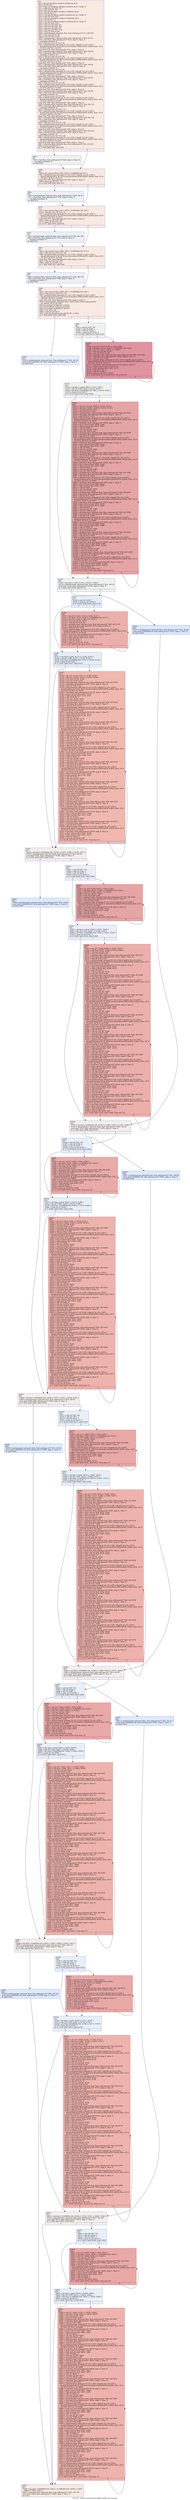 digraph "CFG for '_Z23convolutionRows3DKernelPfS_iiiii' function" {
	label="CFG for '_Z23convolutionRows3DKernelPfS_iiiii' function";

	Node0x5664a80 [shape=record,color="#3d50c3ff", style=filled, fillcolor="#efcebd70",label="{%7:\l  %8 = tail call i32 @llvm.amdgcn.workgroup.id.x()\l  %9 = shl i32 %8, 7\l  %10 = tail call i32 @llvm.amdgcn.workitem.id.x(), !range !4\l  %11 = add nsw i32 %10, -32\l  %12 = add i32 %11, %9\l  %13 = tail call i32 @llvm.amdgcn.workgroup.id.y()\l  %14 = shl i32 %13, 2\l  %15 = tail call i32 @llvm.amdgcn.workitem.id.y(), !range !4\l  %16 = add i32 %14, %15\l  %17 = tail call i32 @llvm.amdgcn.workgroup.id.z()\l  %18 = shl i32 %17, 2\l  %19 = tail call i32 @llvm.amdgcn.workitem.id.z(), !range !4\l  %20 = add i32 %18, %19\l  %21 = mul nsw i32 %20, %3\l  %22 = add nsw i32 %16, %21\l  %23 = mul nsw i32 %22, %2\l  %24 = add nsw i32 %23, %12\l  %25 = sext i32 %24 to i64\l  %26 = getelementptr inbounds float, float addrspace(1)* %1, i64 %25\l  %27 = mul nsw i32 %5, 80\l  %28 = sext i32 %27 to i64\l  %29 = getelementptr inbounds float, float addrspace(1)* %26, i64 32\l  %30 = load float, float addrspace(1)* %29, align 4, !tbaa !5,\l... !amdgpu.noclobber !9\l  %31 = add nuw nsw i32 %10, 32\l  %32 = getelementptr inbounds [4 x [4 x [192 x float]]], [4 x [4 x [192 x\l... float]]] addrspace(3)* @_ZZ23convolutionRows3DKernelPfS_iiiiiE6s_Data, i32 0,\l... i32 %19, i32 %15, i32 %31\l  store float %30, float addrspace(3)* %32, align 4, !tbaa !5\l  %33 = getelementptr inbounds float, float addrspace(1)* %26, i64 48\l  %34 = load float, float addrspace(1)* %33, align 4, !tbaa !5,\l... !amdgpu.noclobber !9\l  %35 = add nuw nsw i32 %10, 48\l  %36 = getelementptr inbounds [4 x [4 x [192 x float]]], [4 x [4 x [192 x\l... float]]] addrspace(3)* @_ZZ23convolutionRows3DKernelPfS_iiiiiE6s_Data, i32 0,\l... i32 %19, i32 %15, i32 %35\l  store float %34, float addrspace(3)* %36, align 4, !tbaa !5\l  %37 = getelementptr inbounds float, float addrspace(1)* %26, i64 64\l  %38 = load float, float addrspace(1)* %37, align 4, !tbaa !5,\l... !amdgpu.noclobber !9\l  %39 = add nuw nsw i32 %10, 64\l  %40 = getelementptr inbounds [4 x [4 x [192 x float]]], [4 x [4 x [192 x\l... float]]] addrspace(3)* @_ZZ23convolutionRows3DKernelPfS_iiiiiE6s_Data, i32 0,\l... i32 %19, i32 %15, i32 %39\l  store float %38, float addrspace(3)* %40, align 4, !tbaa !5\l  %41 = getelementptr inbounds float, float addrspace(1)* %26, i64 80\l  %42 = load float, float addrspace(1)* %41, align 4, !tbaa !5,\l... !amdgpu.noclobber !9\l  %43 = add nuw nsw i32 %10, 80\l  %44 = getelementptr inbounds [4 x [4 x [192 x float]]], [4 x [4 x [192 x\l... float]]] addrspace(3)* @_ZZ23convolutionRows3DKernelPfS_iiiiiE6s_Data, i32 0,\l... i32 %19, i32 %15, i32 %43\l  store float %42, float addrspace(3)* %44, align 4, !tbaa !5\l  %45 = getelementptr inbounds float, float addrspace(1)* %26, i64 96\l  %46 = load float, float addrspace(1)* %45, align 4, !tbaa !5,\l... !amdgpu.noclobber !9\l  %47 = add nuw nsw i32 %10, 96\l  %48 = getelementptr inbounds [4 x [4 x [192 x float]]], [4 x [4 x [192 x\l... float]]] addrspace(3)* @_ZZ23convolutionRows3DKernelPfS_iiiiiE6s_Data, i32 0,\l... i32 %19, i32 %15, i32 %47\l  store float %46, float addrspace(3)* %48, align 4, !tbaa !5\l  %49 = getelementptr inbounds float, float addrspace(1)* %26, i64 112\l  %50 = load float, float addrspace(1)* %49, align 4, !tbaa !5,\l... !amdgpu.noclobber !9\l  %51 = add nuw nsw i32 %10, 112\l  %52 = getelementptr inbounds [4 x [4 x [192 x float]]], [4 x [4 x [192 x\l... float]]] addrspace(3)* @_ZZ23convolutionRows3DKernelPfS_iiiiiE6s_Data, i32 0,\l... i32 %19, i32 %15, i32 %51\l  store float %50, float addrspace(3)* %52, align 4, !tbaa !5\l  %53 = getelementptr inbounds float, float addrspace(1)* %26, i64 128\l  %54 = load float, float addrspace(1)* %53, align 4, !tbaa !5,\l... !amdgpu.noclobber !9\l  %55 = add nuw nsw i32 %10, 128\l  %56 = getelementptr inbounds [4 x [4 x [192 x float]]], [4 x [4 x [192 x\l... float]]] addrspace(3)* @_ZZ23convolutionRows3DKernelPfS_iiiiiE6s_Data, i32 0,\l... i32 %19, i32 %15, i32 %55\l  store float %54, float addrspace(3)* %56, align 4, !tbaa !5\l  %57 = getelementptr inbounds float, float addrspace(1)* %26, i64 144\l  %58 = load float, float addrspace(1)* %57, align 4, !tbaa !5,\l... !amdgpu.noclobber !9\l  %59 = add nuw nsw i32 %10, 144\l  %60 = getelementptr inbounds [4 x [4 x [192 x float]]], [4 x [4 x [192 x\l... float]]] addrspace(3)* @_ZZ23convolutionRows3DKernelPfS_iiiiiE6s_Data, i32 0,\l... i32 %19, i32 %15, i32 %59\l  store float %58, float addrspace(3)* %60, align 4, !tbaa !5\l  %61 = getelementptr inbounds float, float addrspace(1)* %0, i64 %25\l  %62 = icmp sgt i32 %12, -1\l  br i1 %62, label %63, label %65\l|{<s0>T|<s1>F}}"];
	Node0x5664a80:s0 -> Node0x5668810;
	Node0x5664a80:s1 -> Node0x566a240;
	Node0x5668810 [shape=record,color="#3d50c3ff", style=filled, fillcolor="#dedcdb70",label="{%63:\l63:                                               \l  %64 = load float, float addrspace(1)* %26, align 4, !tbaa !5,\l... !amdgpu.noclobber !9\l  br label %65\l}"];
	Node0x5668810 -> Node0x566a240;
	Node0x566a240 [shape=record,color="#3d50c3ff", style=filled, fillcolor="#efcebd70",label="{%65:\l65:                                               \l  %66 = phi contract float [ %64, %63 ], [ 0.000000e+00, %7 ]\l  %67 = getelementptr inbounds [4 x [4 x [192 x float]]], [4 x [4 x [192 x\l... float]]] addrspace(3)* @_ZZ23convolutionRows3DKernelPfS_iiiiiE6s_Data, i32 0,\l... i32 %19, i32 %15, i32 %10\l  store float %66, float addrspace(3)* %67, align 4, !tbaa !5\l  %68 = icmp sgt i32 %12, -17\l  br i1 %68, label %69, label %72\l|{<s0>T|<s1>F}}"];
	Node0x566a240:s0 -> Node0x56679a0;
	Node0x566a240:s1 -> Node0x566b410;
	Node0x56679a0 [shape=record,color="#3d50c3ff", style=filled, fillcolor="#d4dbe670",label="{%69:\l69:                                               \l  %70 = getelementptr inbounds float, float addrspace(1)* %26, i64 16\l  %71 = load float, float addrspace(1)* %70, align 4, !tbaa !5,\l... !amdgpu.noclobber !9\l  br label %72\l}"];
	Node0x56679a0 -> Node0x566b410;
	Node0x566b410 [shape=record,color="#3d50c3ff", style=filled, fillcolor="#efcebd70",label="{%72:\l72:                                               \l  %73 = phi contract float [ %71, %69 ], [ 0.000000e+00, %65 ]\l  %74 = add nuw nsw i32 %10, 16\l  %75 = getelementptr inbounds [4 x [4 x [192 x float]]], [4 x [4 x [192 x\l... float]]] addrspace(3)* @_ZZ23convolutionRows3DKernelPfS_iiiiiE6s_Data, i32 0,\l... i32 %19, i32 %15, i32 %74\l  store float %73, float addrspace(3)* %75, align 4, !tbaa !5\l  %76 = add nsw i32 %12, 160\l  %77 = icmp slt i32 %76, %2\l  br i1 %77, label %78, label %81\l|{<s0>T|<s1>F}}"];
	Node0x566b410:s0 -> Node0x566b870;
	Node0x566b410:s1 -> Node0x566bba0;
	Node0x566b870 [shape=record,color="#3d50c3ff", style=filled, fillcolor="#d4dbe670",label="{%78:\l78:                                               \l  %79 = getelementptr inbounds float, float addrspace(1)* %26, i64 160\l  %80 = load float, float addrspace(1)* %79, align 4, !tbaa !5,\l... !amdgpu.noclobber !9\l  br label %81\l}"];
	Node0x566b870 -> Node0x566bba0;
	Node0x566bba0 [shape=record,color="#3d50c3ff", style=filled, fillcolor="#efcebd70",label="{%81:\l81:                                               \l  %82 = phi contract float [ %80, %78 ], [ 0.000000e+00, %72 ]\l  %83 = add nuw nsw i32 %10, 160\l  %84 = getelementptr inbounds [4 x [4 x [192 x float]]], [4 x [4 x [192 x\l... float]]] addrspace(3)* @_ZZ23convolutionRows3DKernelPfS_iiiiiE6s_Data, i32 0,\l... i32 %19, i32 %15, i32 %83\l  store float %82, float addrspace(3)* %84, align 4, !tbaa !5\l  %85 = add nsw i32 %12, 176\l  %86 = icmp slt i32 %85, %2\l  br i1 %86, label %87, label %90\l|{<s0>T|<s1>F}}"];
	Node0x566bba0:s0 -> Node0x566c000;
	Node0x566bba0:s1 -> Node0x566c300;
	Node0x566c000 [shape=record,color="#3d50c3ff", style=filled, fillcolor="#d4dbe670",label="{%87:\l87:                                               \l  %88 = getelementptr inbounds float, float addrspace(1)* %26, i64 176\l  %89 = load float, float addrspace(1)* %88, align 4, !tbaa !5,\l... !amdgpu.noclobber !9\l  br label %90\l}"];
	Node0x566c000 -> Node0x566c300;
	Node0x566c300 [shape=record,color="#3d50c3ff", style=filled, fillcolor="#efcebd70",label="{%90:\l90:                                               \l  %91 = phi contract float [ %89, %87 ], [ 0.000000e+00, %81 ]\l  %92 = add nuw nsw i32 %10, 176\l  %93 = getelementptr inbounds [4 x [4 x [192 x float]]], [4 x [4 x [192 x\l... float]]] addrspace(3)* @_ZZ23convolutionRows3DKernelPfS_iiiiiE6s_Data, i32 0,\l... i32 %19, i32 %15, i32 %92\l  store float %91, float addrspace(3)* %93, align 4, !tbaa !5\l  %94 = getelementptr inbounds [320 x float], [320 x float] addrspace(4)*\l... @c_Kernel, i64 0, i64 %28\l  fence syncscope(\"workgroup\") release\l  tail call void @llvm.amdgcn.s.barrier()\l  fence syncscope(\"workgroup\") acquire\l  %95 = sub i32 0, %6\l  %96 = icmp slt i32 %6, 0\l  %97 = tail call i32 @llvm.abs.i32(i32 %6, i1 false)\l  br i1 %96, label %235, label %98\l|{<s0>T|<s1>F}}"];
	Node0x566c300:s0 -> Node0x566cfb0;
	Node0x566c300:s1 -> Node0x566d040;
	Node0x566d040 [shape=record,color="#3d50c3ff", style=filled, fillcolor="#dedcdb70",label="{%98:\l98:                                               \l  %99 = add i32 %97, %6\l  %100 = add i32 %99, 1\l  %101 = and i32 %100, 7\l  %102 = icmp eq i32 %101, 0\l  br i1 %102, label %119, label %103\l|{<s0>T|<s1>F}}"];
	Node0x566d040:s0 -> Node0x566d3f0;
	Node0x566d040:s1 -> Node0x566d440;
	Node0x566d440 [shape=record,color="#b70d28ff", style=filled, fillcolor="#b70d2870",label="{%103:\l103:                                              \l  %104 = phi i32 [ %116, %103 ], [ %95, %98 ]\l  %105 = phi float [ %115, %103 ], [ 0.000000e+00, %98 ]\l  %106 = phi i32 [ %117, %103 ], [ 0, %98 ]\l  %107 = sub nsw i32 %6, %104\l  %108 = sext i32 %107 to i64\l  %109 = getelementptr inbounds float, float addrspace(4)* %94, i64 %108\l  %110 = load float, float addrspace(4)* %109, align 4, !tbaa !5\l  %111 = add i32 %31, %104\l  %112 = getelementptr inbounds [4 x [4 x [192 x float]]], [4 x [4 x [192 x\l... float]]] addrspace(3)* @_ZZ23convolutionRows3DKernelPfS_iiiiiE6s_Data, i32 0,\l... i32 %19, i32 %15, i32 %111\l  %113 = load float, float addrspace(3)* %112, align 4, !tbaa !5\l  %114 = fmul contract float %110, %113\l  %115 = fadd contract float %105, %114\l  %116 = add i32 %104, 1\l  %117 = add i32 %106, 1\l  %118 = icmp eq i32 %117, %101\l  br i1 %118, label %119, label %103, !llvm.loop !10\l|{<s0>T|<s1>F}}"];
	Node0x566d440:s0 -> Node0x566d3f0;
	Node0x566d440:s1 -> Node0x566d440;
	Node0x566d3f0 [shape=record,color="#3d50c3ff", style=filled, fillcolor="#dedcdb70",label="{%119:\l119:                                              \l  %120 = phi float [ undef, %98 ], [ %115, %103 ]\l  %121 = phi i32 [ %95, %98 ], [ %116, %103 ]\l  %122 = phi float [ 0.000000e+00, %98 ], [ %115, %103 ]\l  %123 = icmp ult i32 %99, 7\l  br i1 %123, label %124, label %930\l|{<s0>T|<s1>F}}"];
	Node0x566d3f0:s0 -> Node0x566e400;
	Node0x566d3f0:s1 -> Node0x566e450;
	Node0x566e400 [shape=record,color="#3d50c3ff", style=filled, fillcolor="#dedcdb70",label="{%124:\l124:                                              \l  %125 = phi float [ %120, %119 ], [ %1011, %930 ]\l  %126 = getelementptr inbounds float, float addrspace(1)* %61, i64 32\l  store float %125, float addrspace(1)* %126, align 4, !tbaa !5\l  br i1 %96, label %350, label %127\l|{<s0>T|<s1>F}}"];
	Node0x566e400:s0 -> Node0x566e770;
	Node0x566e400:s1 -> Node0x566e800;
	Node0x566e800 [shape=record,color="#3d50c3ff", style=filled, fillcolor="#c7d7f070",label="{%127:\l127:                                              \l  %128 = and i32 %100, 7\l  %129 = icmp eq i32 %128, 0\l  br i1 %129, label %146, label %130\l|{<s0>T|<s1>F}}"];
	Node0x566e800:s0 -> Node0x566a480;
	Node0x566e800:s1 -> Node0x566a4d0;
	Node0x566a4d0 [shape=record,color="#b70d28ff", style=filled, fillcolor="#d24b4070",label="{%130:\l130:                                              \l  %131 = phi i32 [ %143, %130 ], [ %95, %127 ]\l  %132 = phi float [ %142, %130 ], [ 0.000000e+00, %127 ]\l  %133 = phi i32 [ %144, %130 ], [ 0, %127 ]\l  %134 = sub nsw i32 %6, %131\l  %135 = sext i32 %134 to i64\l  %136 = getelementptr inbounds float, float addrspace(4)* %94, i64 %135\l  %137 = load float, float addrspace(4)* %136, align 4, !tbaa !5\l  %138 = add i32 %35, %131\l  %139 = getelementptr inbounds [4 x [4 x [192 x float]]], [4 x [4 x [192 x\l... float]]] addrspace(3)* @_ZZ23convolutionRows3DKernelPfS_iiiiiE6s_Data, i32 0,\l... i32 %19, i32 %15, i32 %138\l  %140 = load float, float addrspace(3)* %139, align 4, !tbaa !5\l  %141 = fmul contract float %137, %140\l  %142 = fadd contract float %132, %141\l  %143 = add i32 %131, 1\l  %144 = add i32 %133, 1\l  %145 = icmp eq i32 %144, %128\l  br i1 %145, label %146, label %130, !llvm.loop !12\l|{<s0>T|<s1>F}}"];
	Node0x566a4d0:s0 -> Node0x566a480;
	Node0x566a4d0:s1 -> Node0x566a4d0;
	Node0x566a480 [shape=record,color="#3d50c3ff", style=filled, fillcolor="#c7d7f070",label="{%146:\l146:                                              \l  %147 = phi float [ undef, %127 ], [ %142, %130 ]\l  %148 = phi i32 [ %95, %127 ], [ %143, %130 ]\l  %149 = phi float [ 0.000000e+00, %127 ], [ %142, %130 ]\l  %150 = icmp ult i32 %99, 7\l  br i1 %150, label %237, label %151\l|{<s0>T|<s1>F}}"];
	Node0x566a480:s0 -> Node0x566fd30;
	Node0x566a480:s1 -> Node0x566fd80;
	Node0x566fd80 [shape=record,color="#3d50c3ff", style=filled, fillcolor="#dc5d4a70",label="{%151:\l151:                                              \l  %152 = phi i32 [ %233, %151 ], [ %148, %146 ]\l  %153 = phi float [ %232, %151 ], [ %149, %146 ]\l  %154 = sub nsw i32 %6, %152\l  %155 = sext i32 %154 to i64\l  %156 = getelementptr inbounds float, float addrspace(4)* %94, i64 %155\l  %157 = load float, float addrspace(4)* %156, align 4, !tbaa !5\l  %158 = add i32 %35, %152\l  %159 = getelementptr inbounds [4 x [4 x [192 x float]]], [4 x [4 x [192 x\l... float]]] addrspace(3)* @_ZZ23convolutionRows3DKernelPfS_iiiiiE6s_Data, i32 0,\l... i32 %19, i32 %15, i32 %158\l  %160 = load float, float addrspace(3)* %159, align 4, !tbaa !5\l  %161 = fmul contract float %157, %160\l  %162 = fadd contract float %153, %161\l  %163 = add i32 %152, 1\l  %164 = sub nsw i32 %6, %163\l  %165 = sext i32 %164 to i64\l  %166 = getelementptr inbounds float, float addrspace(4)* %94, i64 %165\l  %167 = load float, float addrspace(4)* %166, align 4, !tbaa !5\l  %168 = add i32 %35, %163\l  %169 = getelementptr inbounds [4 x [4 x [192 x float]]], [4 x [4 x [192 x\l... float]]] addrspace(3)* @_ZZ23convolutionRows3DKernelPfS_iiiiiE6s_Data, i32 0,\l... i32 %19, i32 %15, i32 %168\l  %170 = load float, float addrspace(3)* %169, align 4, !tbaa !5\l  %171 = fmul contract float %167, %170\l  %172 = fadd contract float %162, %171\l  %173 = add i32 %152, 2\l  %174 = sub nsw i32 %6, %173\l  %175 = sext i32 %174 to i64\l  %176 = getelementptr inbounds float, float addrspace(4)* %94, i64 %175\l  %177 = load float, float addrspace(4)* %176, align 4, !tbaa !5\l  %178 = add i32 %35, %173\l  %179 = getelementptr inbounds [4 x [4 x [192 x float]]], [4 x [4 x [192 x\l... float]]] addrspace(3)* @_ZZ23convolutionRows3DKernelPfS_iiiiiE6s_Data, i32 0,\l... i32 %19, i32 %15, i32 %178\l  %180 = load float, float addrspace(3)* %179, align 4, !tbaa !5\l  %181 = fmul contract float %177, %180\l  %182 = fadd contract float %172, %181\l  %183 = add i32 %152, 3\l  %184 = sub nsw i32 %6, %183\l  %185 = sext i32 %184 to i64\l  %186 = getelementptr inbounds float, float addrspace(4)* %94, i64 %185\l  %187 = load float, float addrspace(4)* %186, align 4, !tbaa !5\l  %188 = add i32 %35, %183\l  %189 = getelementptr inbounds [4 x [4 x [192 x float]]], [4 x [4 x [192 x\l... float]]] addrspace(3)* @_ZZ23convolutionRows3DKernelPfS_iiiiiE6s_Data, i32 0,\l... i32 %19, i32 %15, i32 %188\l  %190 = load float, float addrspace(3)* %189, align 4, !tbaa !5\l  %191 = fmul contract float %187, %190\l  %192 = fadd contract float %182, %191\l  %193 = add i32 %152, 4\l  %194 = sub nsw i32 %6, %193\l  %195 = sext i32 %194 to i64\l  %196 = getelementptr inbounds float, float addrspace(4)* %94, i64 %195\l  %197 = load float, float addrspace(4)* %196, align 4, !tbaa !5\l  %198 = add i32 %35, %193\l  %199 = getelementptr inbounds [4 x [4 x [192 x float]]], [4 x [4 x [192 x\l... float]]] addrspace(3)* @_ZZ23convolutionRows3DKernelPfS_iiiiiE6s_Data, i32 0,\l... i32 %19, i32 %15, i32 %198\l  %200 = load float, float addrspace(3)* %199, align 4, !tbaa !5\l  %201 = fmul contract float %197, %200\l  %202 = fadd contract float %192, %201\l  %203 = add i32 %152, 5\l  %204 = sub nsw i32 %6, %203\l  %205 = sext i32 %204 to i64\l  %206 = getelementptr inbounds float, float addrspace(4)* %94, i64 %205\l  %207 = load float, float addrspace(4)* %206, align 4, !tbaa !5\l  %208 = add i32 %35, %203\l  %209 = getelementptr inbounds [4 x [4 x [192 x float]]], [4 x [4 x [192 x\l... float]]] addrspace(3)* @_ZZ23convolutionRows3DKernelPfS_iiiiiE6s_Data, i32 0,\l... i32 %19, i32 %15, i32 %208\l  %210 = load float, float addrspace(3)* %209, align 4, !tbaa !5\l  %211 = fmul contract float %207, %210\l  %212 = fadd contract float %202, %211\l  %213 = add i32 %152, 6\l  %214 = sub nsw i32 %6, %213\l  %215 = sext i32 %214 to i64\l  %216 = getelementptr inbounds float, float addrspace(4)* %94, i64 %215\l  %217 = load float, float addrspace(4)* %216, align 4, !tbaa !5\l  %218 = add i32 %35, %213\l  %219 = getelementptr inbounds [4 x [4 x [192 x float]]], [4 x [4 x [192 x\l... float]]] addrspace(3)* @_ZZ23convolutionRows3DKernelPfS_iiiiiE6s_Data, i32 0,\l... i32 %19, i32 %15, i32 %218\l  %220 = load float, float addrspace(3)* %219, align 4, !tbaa !5\l  %221 = fmul contract float %217, %220\l  %222 = fadd contract float %212, %221\l  %223 = add i32 %152, 7\l  %224 = sub nsw i32 %6, %223\l  %225 = sext i32 %224 to i64\l  %226 = getelementptr inbounds float, float addrspace(4)* %94, i64 %225\l  %227 = load float, float addrspace(4)* %226, align 4, !tbaa !5\l  %228 = add i32 %35, %223\l  %229 = getelementptr inbounds [4 x [4 x [192 x float]]], [4 x [4 x [192 x\l... float]]] addrspace(3)* @_ZZ23convolutionRows3DKernelPfS_iiiiiE6s_Data, i32 0,\l... i32 %19, i32 %15, i32 %228\l  %230 = load float, float addrspace(3)* %229, align 4, !tbaa !5\l  %231 = fmul contract float %227, %230\l  %232 = fadd contract float %222, %231\l  %233 = add i32 %152, 8\l  %234 = icmp eq i32 %223, %97\l  br i1 %234, label %237, label %151, !llvm.loop !13\l|{<s0>T|<s1>F}}"];
	Node0x566fd80:s0 -> Node0x566fd30;
	Node0x566fd80:s1 -> Node0x566fd80;
	Node0x566cfb0 [shape=record,color="#3d50c3ff", style=filled, fillcolor="#c5d6f270",label="{%235:\l235:                                              \l  %236 = getelementptr inbounds float, float addrspace(1)* %61, i64 32\l  store float 0.000000e+00, float addrspace(1)* %236, align 4, !tbaa !5\l  br label %237\l}"];
	Node0x566cfb0 -> Node0x566fd30;
	Node0x566fd30 [shape=record,color="#3d50c3ff", style=filled, fillcolor="#e5d8d170",label="{%237:\l237:                                              \l  %238 = phi float [ 0.000000e+00, %235 ], [ %147, %146 ], [ %232, %151 ]\l  %239 = getelementptr inbounds float, float addrspace(1)* %61, i64 48\l  store float %238, float addrspace(1)* %239, align 4, !tbaa !5\l  br i1 %96, label %465, label %240\l|{<s0>T|<s1>F}}"];
	Node0x566fd30:s0 -> Node0x5667a90;
	Node0x566fd30:s1 -> Node0x5667ae0;
	Node0x5667ae0 [shape=record,color="#3d50c3ff", style=filled, fillcolor="#d1dae970",label="{%240:\l240:                                              \l  %241 = add i32 %97, %6\l  %242 = add i32 %241, 1\l  %243 = and i32 %242, 7\l  %244 = icmp eq i32 %243, 0\l  br i1 %244, label %261, label %245\l|{<s0>T|<s1>F}}"];
	Node0x5667ae0:s0 -> Node0x5667e20;
	Node0x5667ae0:s1 -> Node0x5667e70;
	Node0x5667e70 [shape=record,color="#b70d28ff", style=filled, fillcolor="#c5333470",label="{%245:\l245:                                              \l  %246 = phi i32 [ %258, %245 ], [ %95, %240 ]\l  %247 = phi float [ %257, %245 ], [ 0.000000e+00, %240 ]\l  %248 = phi i32 [ %259, %245 ], [ 0, %240 ]\l  %249 = sub nsw i32 %6, %246\l  %250 = sext i32 %249 to i64\l  %251 = getelementptr inbounds float, float addrspace(4)* %94, i64 %250\l  %252 = load float, float addrspace(4)* %251, align 4, !tbaa !5\l  %253 = add i32 %39, %246\l  %254 = getelementptr inbounds [4 x [4 x [192 x float]]], [4 x [4 x [192 x\l... float]]] addrspace(3)* @_ZZ23convolutionRows3DKernelPfS_iiiiiE6s_Data, i32 0,\l... i32 %19, i32 %15, i32 %253\l  %255 = load float, float addrspace(3)* %254, align 4, !tbaa !5\l  %256 = fmul contract float %252, %255\l  %257 = fadd contract float %247, %256\l  %258 = add i32 %246, 1\l  %259 = add i32 %248, 1\l  %260 = icmp eq i32 %259, %243\l  br i1 %260, label %261, label %245, !llvm.loop !15\l|{<s0>T|<s1>F}}"];
	Node0x5667e70:s0 -> Node0x5667e20;
	Node0x5667e70:s1 -> Node0x5667e70;
	Node0x5667e20 [shape=record,color="#3d50c3ff", style=filled, fillcolor="#d1dae970",label="{%261:\l261:                                              \l  %262 = phi float [ undef, %240 ], [ %257, %245 ]\l  %263 = phi i32 [ %95, %240 ], [ %258, %245 ]\l  %264 = phi float [ 0.000000e+00, %240 ], [ %257, %245 ]\l  %265 = icmp ult i32 %241, 7\l  br i1 %265, label %352, label %266\l|{<s0>T|<s1>F}}"];
	Node0x5667e20:s0 -> Node0x566ef90;
	Node0x5667e20:s1 -> Node0x566efe0;
	Node0x566efe0 [shape=record,color="#b70d28ff", style=filled, fillcolor="#d24b4070",label="{%266:\l266:                                              \l  %267 = phi i32 [ %348, %266 ], [ %263, %261 ]\l  %268 = phi float [ %347, %266 ], [ %264, %261 ]\l  %269 = sub nsw i32 %6, %267\l  %270 = sext i32 %269 to i64\l  %271 = getelementptr inbounds float, float addrspace(4)* %94, i64 %270\l  %272 = load float, float addrspace(4)* %271, align 4, !tbaa !5\l  %273 = add i32 %39, %267\l  %274 = getelementptr inbounds [4 x [4 x [192 x float]]], [4 x [4 x [192 x\l... float]]] addrspace(3)* @_ZZ23convolutionRows3DKernelPfS_iiiiiE6s_Data, i32 0,\l... i32 %19, i32 %15, i32 %273\l  %275 = load float, float addrspace(3)* %274, align 4, !tbaa !5\l  %276 = fmul contract float %272, %275\l  %277 = fadd contract float %268, %276\l  %278 = add i32 %267, 1\l  %279 = sub nsw i32 %6, %278\l  %280 = sext i32 %279 to i64\l  %281 = getelementptr inbounds float, float addrspace(4)* %94, i64 %280\l  %282 = load float, float addrspace(4)* %281, align 4, !tbaa !5\l  %283 = add i32 %39, %278\l  %284 = getelementptr inbounds [4 x [4 x [192 x float]]], [4 x [4 x [192 x\l... float]]] addrspace(3)* @_ZZ23convolutionRows3DKernelPfS_iiiiiE6s_Data, i32 0,\l... i32 %19, i32 %15, i32 %283\l  %285 = load float, float addrspace(3)* %284, align 4, !tbaa !5\l  %286 = fmul contract float %282, %285\l  %287 = fadd contract float %277, %286\l  %288 = add i32 %267, 2\l  %289 = sub nsw i32 %6, %288\l  %290 = sext i32 %289 to i64\l  %291 = getelementptr inbounds float, float addrspace(4)* %94, i64 %290\l  %292 = load float, float addrspace(4)* %291, align 4, !tbaa !5\l  %293 = add i32 %39, %288\l  %294 = getelementptr inbounds [4 x [4 x [192 x float]]], [4 x [4 x [192 x\l... float]]] addrspace(3)* @_ZZ23convolutionRows3DKernelPfS_iiiiiE6s_Data, i32 0,\l... i32 %19, i32 %15, i32 %293\l  %295 = load float, float addrspace(3)* %294, align 4, !tbaa !5\l  %296 = fmul contract float %292, %295\l  %297 = fadd contract float %287, %296\l  %298 = add i32 %267, 3\l  %299 = sub nsw i32 %6, %298\l  %300 = sext i32 %299 to i64\l  %301 = getelementptr inbounds float, float addrspace(4)* %94, i64 %300\l  %302 = load float, float addrspace(4)* %301, align 4, !tbaa !5\l  %303 = add i32 %39, %298\l  %304 = getelementptr inbounds [4 x [4 x [192 x float]]], [4 x [4 x [192 x\l... float]]] addrspace(3)* @_ZZ23convolutionRows3DKernelPfS_iiiiiE6s_Data, i32 0,\l... i32 %19, i32 %15, i32 %303\l  %305 = load float, float addrspace(3)* %304, align 4, !tbaa !5\l  %306 = fmul contract float %302, %305\l  %307 = fadd contract float %297, %306\l  %308 = add i32 %267, 4\l  %309 = sub nsw i32 %6, %308\l  %310 = sext i32 %309 to i64\l  %311 = getelementptr inbounds float, float addrspace(4)* %94, i64 %310\l  %312 = load float, float addrspace(4)* %311, align 4, !tbaa !5\l  %313 = add i32 %39, %308\l  %314 = getelementptr inbounds [4 x [4 x [192 x float]]], [4 x [4 x [192 x\l... float]]] addrspace(3)* @_ZZ23convolutionRows3DKernelPfS_iiiiiE6s_Data, i32 0,\l... i32 %19, i32 %15, i32 %313\l  %315 = load float, float addrspace(3)* %314, align 4, !tbaa !5\l  %316 = fmul contract float %312, %315\l  %317 = fadd contract float %307, %316\l  %318 = add i32 %267, 5\l  %319 = sub nsw i32 %6, %318\l  %320 = sext i32 %319 to i64\l  %321 = getelementptr inbounds float, float addrspace(4)* %94, i64 %320\l  %322 = load float, float addrspace(4)* %321, align 4, !tbaa !5\l  %323 = add i32 %39, %318\l  %324 = getelementptr inbounds [4 x [4 x [192 x float]]], [4 x [4 x [192 x\l... float]]] addrspace(3)* @_ZZ23convolutionRows3DKernelPfS_iiiiiE6s_Data, i32 0,\l... i32 %19, i32 %15, i32 %323\l  %325 = load float, float addrspace(3)* %324, align 4, !tbaa !5\l  %326 = fmul contract float %322, %325\l  %327 = fadd contract float %317, %326\l  %328 = add i32 %267, 6\l  %329 = sub nsw i32 %6, %328\l  %330 = sext i32 %329 to i64\l  %331 = getelementptr inbounds float, float addrspace(4)* %94, i64 %330\l  %332 = load float, float addrspace(4)* %331, align 4, !tbaa !5\l  %333 = add i32 %39, %328\l  %334 = getelementptr inbounds [4 x [4 x [192 x float]]], [4 x [4 x [192 x\l... float]]] addrspace(3)* @_ZZ23convolutionRows3DKernelPfS_iiiiiE6s_Data, i32 0,\l... i32 %19, i32 %15, i32 %333\l  %335 = load float, float addrspace(3)* %334, align 4, !tbaa !5\l  %336 = fmul contract float %332, %335\l  %337 = fadd contract float %327, %336\l  %338 = add i32 %267, 7\l  %339 = sub nsw i32 %6, %338\l  %340 = sext i32 %339 to i64\l  %341 = getelementptr inbounds float, float addrspace(4)* %94, i64 %340\l  %342 = load float, float addrspace(4)* %341, align 4, !tbaa !5\l  %343 = add i32 %39, %338\l  %344 = getelementptr inbounds [4 x [4 x [192 x float]]], [4 x [4 x [192 x\l... float]]] addrspace(3)* @_ZZ23convolutionRows3DKernelPfS_iiiiiE6s_Data, i32 0,\l... i32 %19, i32 %15, i32 %343\l  %345 = load float, float addrspace(3)* %344, align 4, !tbaa !5\l  %346 = fmul contract float %342, %345\l  %347 = fadd contract float %337, %346\l  %348 = add i32 %267, 8\l  %349 = icmp eq i32 %338, %97\l  br i1 %349, label %352, label %266, !llvm.loop !13\l|{<s0>T|<s1>F}}"];
	Node0x566efe0:s0 -> Node0x566ef90;
	Node0x566efe0:s1 -> Node0x566efe0;
	Node0x566e770 [shape=record,color="#3d50c3ff", style=filled, fillcolor="#aec9fc70",label="{%350:\l350:                                              \l  %351 = getelementptr inbounds float, float addrspace(1)* %61, i64 48\l  store float 0.000000e+00, float addrspace(1)* %351, align 4, !tbaa !5\l  br label %352\l}"];
	Node0x566e770 -> Node0x566ef90;
	Node0x566ef90 [shape=record,color="#3d50c3ff", style=filled, fillcolor="#e3d9d370",label="{%352:\l352:                                              \l  %353 = phi float [ 0.000000e+00, %350 ], [ %262, %261 ], [ %347, %266 ]\l  %354 = getelementptr inbounds float, float addrspace(1)* %61, i64 64\l  store float %353, float addrspace(1)* %354, align 4, !tbaa !5\l  br i1 %96, label %580, label %355\l|{<s0>T|<s1>F}}"];
	Node0x566ef90:s0 -> Node0x5679f90;
	Node0x566ef90:s1 -> Node0x5679fe0;
	Node0x5679fe0 [shape=record,color="#3d50c3ff", style=filled, fillcolor="#cedaeb70",label="{%355:\l355:                                              \l  %356 = add i32 %97, %6\l  %357 = add i32 %356, 1\l  %358 = and i32 %357, 7\l  %359 = icmp eq i32 %358, 0\l  br i1 %359, label %376, label %360\l|{<s0>T|<s1>F}}"];
	Node0x5679fe0:s0 -> Node0x567a320;
	Node0x5679fe0:s1 -> Node0x567a370;
	Node0x567a370 [shape=record,color="#b70d28ff", style=filled, fillcolor="#cc403a70",label="{%360:\l360:                                              \l  %361 = phi i32 [ %373, %360 ], [ %95, %355 ]\l  %362 = phi float [ %372, %360 ], [ 0.000000e+00, %355 ]\l  %363 = phi i32 [ %374, %360 ], [ 0, %355 ]\l  %364 = sub nsw i32 %6, %361\l  %365 = sext i32 %364 to i64\l  %366 = getelementptr inbounds float, float addrspace(4)* %94, i64 %365\l  %367 = load float, float addrspace(4)* %366, align 4, !tbaa !5\l  %368 = add i32 %43, %361\l  %369 = getelementptr inbounds [4 x [4 x [192 x float]]], [4 x [4 x [192 x\l... float]]] addrspace(3)* @_ZZ23convolutionRows3DKernelPfS_iiiiiE6s_Data, i32 0,\l... i32 %19, i32 %15, i32 %368\l  %370 = load float, float addrspace(3)* %369, align 4, !tbaa !5\l  %371 = fmul contract float %367, %370\l  %372 = fadd contract float %362, %371\l  %373 = add i32 %361, 1\l  %374 = add i32 %363, 1\l  %375 = icmp eq i32 %374, %358\l  br i1 %375, label %376, label %360, !llvm.loop !16\l|{<s0>T|<s1>F}}"];
	Node0x567a370:s0 -> Node0x567a320;
	Node0x567a370:s1 -> Node0x567a370;
	Node0x567a320 [shape=record,color="#3d50c3ff", style=filled, fillcolor="#cedaeb70",label="{%376:\l376:                                              \l  %377 = phi float [ undef, %355 ], [ %372, %360 ]\l  %378 = phi i32 [ %95, %355 ], [ %373, %360 ]\l  %379 = phi float [ 0.000000e+00, %355 ], [ %372, %360 ]\l  %380 = icmp ult i32 %356, 7\l  br i1 %380, label %467, label %381\l|{<s0>T|<s1>F}}"];
	Node0x567a320:s0 -> Node0x567b170;
	Node0x567a320:s1 -> Node0x567b1c0;
	Node0x567b1c0 [shape=record,color="#b70d28ff", style=filled, fillcolor="#d6524470",label="{%381:\l381:                                              \l  %382 = phi i32 [ %463, %381 ], [ %378, %376 ]\l  %383 = phi float [ %462, %381 ], [ %379, %376 ]\l  %384 = sub nsw i32 %6, %382\l  %385 = sext i32 %384 to i64\l  %386 = getelementptr inbounds float, float addrspace(4)* %94, i64 %385\l  %387 = load float, float addrspace(4)* %386, align 4, !tbaa !5\l  %388 = add i32 %43, %382\l  %389 = getelementptr inbounds [4 x [4 x [192 x float]]], [4 x [4 x [192 x\l... float]]] addrspace(3)* @_ZZ23convolutionRows3DKernelPfS_iiiiiE6s_Data, i32 0,\l... i32 %19, i32 %15, i32 %388\l  %390 = load float, float addrspace(3)* %389, align 4, !tbaa !5\l  %391 = fmul contract float %387, %390\l  %392 = fadd contract float %383, %391\l  %393 = add i32 %382, 1\l  %394 = sub nsw i32 %6, %393\l  %395 = sext i32 %394 to i64\l  %396 = getelementptr inbounds float, float addrspace(4)* %94, i64 %395\l  %397 = load float, float addrspace(4)* %396, align 4, !tbaa !5\l  %398 = add i32 %43, %393\l  %399 = getelementptr inbounds [4 x [4 x [192 x float]]], [4 x [4 x [192 x\l... float]]] addrspace(3)* @_ZZ23convolutionRows3DKernelPfS_iiiiiE6s_Data, i32 0,\l... i32 %19, i32 %15, i32 %398\l  %400 = load float, float addrspace(3)* %399, align 4, !tbaa !5\l  %401 = fmul contract float %397, %400\l  %402 = fadd contract float %392, %401\l  %403 = add i32 %382, 2\l  %404 = sub nsw i32 %6, %403\l  %405 = sext i32 %404 to i64\l  %406 = getelementptr inbounds float, float addrspace(4)* %94, i64 %405\l  %407 = load float, float addrspace(4)* %406, align 4, !tbaa !5\l  %408 = add i32 %43, %403\l  %409 = getelementptr inbounds [4 x [4 x [192 x float]]], [4 x [4 x [192 x\l... float]]] addrspace(3)* @_ZZ23convolutionRows3DKernelPfS_iiiiiE6s_Data, i32 0,\l... i32 %19, i32 %15, i32 %408\l  %410 = load float, float addrspace(3)* %409, align 4, !tbaa !5\l  %411 = fmul contract float %407, %410\l  %412 = fadd contract float %402, %411\l  %413 = add i32 %382, 3\l  %414 = sub nsw i32 %6, %413\l  %415 = sext i32 %414 to i64\l  %416 = getelementptr inbounds float, float addrspace(4)* %94, i64 %415\l  %417 = load float, float addrspace(4)* %416, align 4, !tbaa !5\l  %418 = add i32 %43, %413\l  %419 = getelementptr inbounds [4 x [4 x [192 x float]]], [4 x [4 x [192 x\l... float]]] addrspace(3)* @_ZZ23convolutionRows3DKernelPfS_iiiiiE6s_Data, i32 0,\l... i32 %19, i32 %15, i32 %418\l  %420 = load float, float addrspace(3)* %419, align 4, !tbaa !5\l  %421 = fmul contract float %417, %420\l  %422 = fadd contract float %412, %421\l  %423 = add i32 %382, 4\l  %424 = sub nsw i32 %6, %423\l  %425 = sext i32 %424 to i64\l  %426 = getelementptr inbounds float, float addrspace(4)* %94, i64 %425\l  %427 = load float, float addrspace(4)* %426, align 4, !tbaa !5\l  %428 = add i32 %43, %423\l  %429 = getelementptr inbounds [4 x [4 x [192 x float]]], [4 x [4 x [192 x\l... float]]] addrspace(3)* @_ZZ23convolutionRows3DKernelPfS_iiiiiE6s_Data, i32 0,\l... i32 %19, i32 %15, i32 %428\l  %430 = load float, float addrspace(3)* %429, align 4, !tbaa !5\l  %431 = fmul contract float %427, %430\l  %432 = fadd contract float %422, %431\l  %433 = add i32 %382, 5\l  %434 = sub nsw i32 %6, %433\l  %435 = sext i32 %434 to i64\l  %436 = getelementptr inbounds float, float addrspace(4)* %94, i64 %435\l  %437 = load float, float addrspace(4)* %436, align 4, !tbaa !5\l  %438 = add i32 %43, %433\l  %439 = getelementptr inbounds [4 x [4 x [192 x float]]], [4 x [4 x [192 x\l... float]]] addrspace(3)* @_ZZ23convolutionRows3DKernelPfS_iiiiiE6s_Data, i32 0,\l... i32 %19, i32 %15, i32 %438\l  %440 = load float, float addrspace(3)* %439, align 4, !tbaa !5\l  %441 = fmul contract float %437, %440\l  %442 = fadd contract float %432, %441\l  %443 = add i32 %382, 6\l  %444 = sub nsw i32 %6, %443\l  %445 = sext i32 %444 to i64\l  %446 = getelementptr inbounds float, float addrspace(4)* %94, i64 %445\l  %447 = load float, float addrspace(4)* %446, align 4, !tbaa !5\l  %448 = add i32 %43, %443\l  %449 = getelementptr inbounds [4 x [4 x [192 x float]]], [4 x [4 x [192 x\l... float]]] addrspace(3)* @_ZZ23convolutionRows3DKernelPfS_iiiiiE6s_Data, i32 0,\l... i32 %19, i32 %15, i32 %448\l  %450 = load float, float addrspace(3)* %449, align 4, !tbaa !5\l  %451 = fmul contract float %447, %450\l  %452 = fadd contract float %442, %451\l  %453 = add i32 %382, 7\l  %454 = sub nsw i32 %6, %453\l  %455 = sext i32 %454 to i64\l  %456 = getelementptr inbounds float, float addrspace(4)* %94, i64 %455\l  %457 = load float, float addrspace(4)* %456, align 4, !tbaa !5\l  %458 = add i32 %43, %453\l  %459 = getelementptr inbounds [4 x [4 x [192 x float]]], [4 x [4 x [192 x\l... float]]] addrspace(3)* @_ZZ23convolutionRows3DKernelPfS_iiiiiE6s_Data, i32 0,\l... i32 %19, i32 %15, i32 %458\l  %460 = load float, float addrspace(3)* %459, align 4, !tbaa !5\l  %461 = fmul contract float %457, %460\l  %462 = fadd contract float %452, %461\l  %463 = add i32 %382, 8\l  %464 = icmp eq i32 %453, %97\l  br i1 %464, label %467, label %381, !llvm.loop !13\l|{<s0>T|<s1>F}}"];
	Node0x567b1c0:s0 -> Node0x567b170;
	Node0x567b1c0:s1 -> Node0x567b1c0;
	Node0x5667a90 [shape=record,color="#3d50c3ff", style=filled, fillcolor="#b5cdfa70",label="{%465:\l465:                                              \l  %466 = getelementptr inbounds float, float addrspace(1)* %61, i64 64\l  store float 0.000000e+00, float addrspace(1)* %466, align 4, !tbaa !5\l  br label %467\l}"];
	Node0x5667a90 -> Node0x567b170;
	Node0x567b170 [shape=record,color="#3d50c3ff", style=filled, fillcolor="#e5d8d170",label="{%467:\l467:                                              \l  %468 = phi float [ 0.000000e+00, %465 ], [ %377, %376 ], [ %462, %381 ]\l  %469 = getelementptr inbounds float, float addrspace(1)* %61, i64 80\l  store float %468, float addrspace(1)* %469, align 4, !tbaa !5\l  br i1 %96, label %695, label %470\l|{<s0>T|<s1>F}}"];
	Node0x567b170:s0 -> Node0x56740b0;
	Node0x567b170:s1 -> Node0x5674100;
	Node0x5674100 [shape=record,color="#3d50c3ff", style=filled, fillcolor="#cedaeb70",label="{%470:\l470:                                              \l  %471 = add i32 %97, %6\l  %472 = add i32 %471, 1\l  %473 = and i32 %472, 7\l  %474 = icmp eq i32 %473, 0\l  br i1 %474, label %491, label %475\l|{<s0>T|<s1>F}}"];
	Node0x5674100:s0 -> Node0x5674440;
	Node0x5674100:s1 -> Node0x5674490;
	Node0x5674490 [shape=record,color="#b70d28ff", style=filled, fillcolor="#ca3b3770",label="{%475:\l475:                                              \l  %476 = phi i32 [ %488, %475 ], [ %95, %470 ]\l  %477 = phi float [ %487, %475 ], [ 0.000000e+00, %470 ]\l  %478 = phi i32 [ %489, %475 ], [ 0, %470 ]\l  %479 = sub nsw i32 %6, %476\l  %480 = sext i32 %479 to i64\l  %481 = getelementptr inbounds float, float addrspace(4)* %94, i64 %480\l  %482 = load float, float addrspace(4)* %481, align 4, !tbaa !5\l  %483 = add i32 %47, %476\l  %484 = getelementptr inbounds [4 x [4 x [192 x float]]], [4 x [4 x [192 x\l... float]]] addrspace(3)* @_ZZ23convolutionRows3DKernelPfS_iiiiiE6s_Data, i32 0,\l... i32 %19, i32 %15, i32 %483\l  %485 = load float, float addrspace(3)* %484, align 4, !tbaa !5\l  %486 = fmul contract float %482, %485\l  %487 = fadd contract float %477, %486\l  %488 = add i32 %476, 1\l  %489 = add i32 %478, 1\l  %490 = icmp eq i32 %489, %473\l  br i1 %490, label %491, label %475, !llvm.loop !17\l|{<s0>T|<s1>F}}"];
	Node0x5674490:s0 -> Node0x5674440;
	Node0x5674490:s1 -> Node0x5674490;
	Node0x5674440 [shape=record,color="#3d50c3ff", style=filled, fillcolor="#cedaeb70",label="{%491:\l491:                                              \l  %492 = phi float [ undef, %470 ], [ %487, %475 ]\l  %493 = phi i32 [ %95, %470 ], [ %488, %475 ]\l  %494 = phi float [ 0.000000e+00, %470 ], [ %487, %475 ]\l  %495 = icmp ult i32 %471, 7\l  br i1 %495, label %582, label %496\l|{<s0>T|<s1>F}}"];
	Node0x5674440:s0 -> Node0x5672fe0;
	Node0x5674440:s1 -> Node0x5673030;
	Node0x5673030 [shape=record,color="#b70d28ff", style=filled, fillcolor="#d6524470",label="{%496:\l496:                                              \l  %497 = phi i32 [ %578, %496 ], [ %493, %491 ]\l  %498 = phi float [ %577, %496 ], [ %494, %491 ]\l  %499 = sub nsw i32 %6, %497\l  %500 = sext i32 %499 to i64\l  %501 = getelementptr inbounds float, float addrspace(4)* %94, i64 %500\l  %502 = load float, float addrspace(4)* %501, align 4, !tbaa !5\l  %503 = add i32 %47, %497\l  %504 = getelementptr inbounds [4 x [4 x [192 x float]]], [4 x [4 x [192 x\l... float]]] addrspace(3)* @_ZZ23convolutionRows3DKernelPfS_iiiiiE6s_Data, i32 0,\l... i32 %19, i32 %15, i32 %503\l  %505 = load float, float addrspace(3)* %504, align 4, !tbaa !5\l  %506 = fmul contract float %502, %505\l  %507 = fadd contract float %498, %506\l  %508 = add i32 %497, 1\l  %509 = sub nsw i32 %6, %508\l  %510 = sext i32 %509 to i64\l  %511 = getelementptr inbounds float, float addrspace(4)* %94, i64 %510\l  %512 = load float, float addrspace(4)* %511, align 4, !tbaa !5\l  %513 = add i32 %47, %508\l  %514 = getelementptr inbounds [4 x [4 x [192 x float]]], [4 x [4 x [192 x\l... float]]] addrspace(3)* @_ZZ23convolutionRows3DKernelPfS_iiiiiE6s_Data, i32 0,\l... i32 %19, i32 %15, i32 %513\l  %515 = load float, float addrspace(3)* %514, align 4, !tbaa !5\l  %516 = fmul contract float %512, %515\l  %517 = fadd contract float %507, %516\l  %518 = add i32 %497, 2\l  %519 = sub nsw i32 %6, %518\l  %520 = sext i32 %519 to i64\l  %521 = getelementptr inbounds float, float addrspace(4)* %94, i64 %520\l  %522 = load float, float addrspace(4)* %521, align 4, !tbaa !5\l  %523 = add i32 %47, %518\l  %524 = getelementptr inbounds [4 x [4 x [192 x float]]], [4 x [4 x [192 x\l... float]]] addrspace(3)* @_ZZ23convolutionRows3DKernelPfS_iiiiiE6s_Data, i32 0,\l... i32 %19, i32 %15, i32 %523\l  %525 = load float, float addrspace(3)* %524, align 4, !tbaa !5\l  %526 = fmul contract float %522, %525\l  %527 = fadd contract float %517, %526\l  %528 = add i32 %497, 3\l  %529 = sub nsw i32 %6, %528\l  %530 = sext i32 %529 to i64\l  %531 = getelementptr inbounds float, float addrspace(4)* %94, i64 %530\l  %532 = load float, float addrspace(4)* %531, align 4, !tbaa !5\l  %533 = add i32 %47, %528\l  %534 = getelementptr inbounds [4 x [4 x [192 x float]]], [4 x [4 x [192 x\l... float]]] addrspace(3)* @_ZZ23convolutionRows3DKernelPfS_iiiiiE6s_Data, i32 0,\l... i32 %19, i32 %15, i32 %533\l  %535 = load float, float addrspace(3)* %534, align 4, !tbaa !5\l  %536 = fmul contract float %532, %535\l  %537 = fadd contract float %527, %536\l  %538 = add i32 %497, 4\l  %539 = sub nsw i32 %6, %538\l  %540 = sext i32 %539 to i64\l  %541 = getelementptr inbounds float, float addrspace(4)* %94, i64 %540\l  %542 = load float, float addrspace(4)* %541, align 4, !tbaa !5\l  %543 = add i32 %47, %538\l  %544 = getelementptr inbounds [4 x [4 x [192 x float]]], [4 x [4 x [192 x\l... float]]] addrspace(3)* @_ZZ23convolutionRows3DKernelPfS_iiiiiE6s_Data, i32 0,\l... i32 %19, i32 %15, i32 %543\l  %545 = load float, float addrspace(3)* %544, align 4, !tbaa !5\l  %546 = fmul contract float %542, %545\l  %547 = fadd contract float %537, %546\l  %548 = add i32 %497, 5\l  %549 = sub nsw i32 %6, %548\l  %550 = sext i32 %549 to i64\l  %551 = getelementptr inbounds float, float addrspace(4)* %94, i64 %550\l  %552 = load float, float addrspace(4)* %551, align 4, !tbaa !5\l  %553 = add i32 %47, %548\l  %554 = getelementptr inbounds [4 x [4 x [192 x float]]], [4 x [4 x [192 x\l... float]]] addrspace(3)* @_ZZ23convolutionRows3DKernelPfS_iiiiiE6s_Data, i32 0,\l... i32 %19, i32 %15, i32 %553\l  %555 = load float, float addrspace(3)* %554, align 4, !tbaa !5\l  %556 = fmul contract float %552, %555\l  %557 = fadd contract float %547, %556\l  %558 = add i32 %497, 6\l  %559 = sub nsw i32 %6, %558\l  %560 = sext i32 %559 to i64\l  %561 = getelementptr inbounds float, float addrspace(4)* %94, i64 %560\l  %562 = load float, float addrspace(4)* %561, align 4, !tbaa !5\l  %563 = add i32 %47, %558\l  %564 = getelementptr inbounds [4 x [4 x [192 x float]]], [4 x [4 x [192 x\l... float]]] addrspace(3)* @_ZZ23convolutionRows3DKernelPfS_iiiiiE6s_Data, i32 0,\l... i32 %19, i32 %15, i32 %563\l  %565 = load float, float addrspace(3)* %564, align 4, !tbaa !5\l  %566 = fmul contract float %562, %565\l  %567 = fadd contract float %557, %566\l  %568 = add i32 %497, 7\l  %569 = sub nsw i32 %6, %568\l  %570 = sext i32 %569 to i64\l  %571 = getelementptr inbounds float, float addrspace(4)* %94, i64 %570\l  %572 = load float, float addrspace(4)* %571, align 4, !tbaa !5\l  %573 = add i32 %47, %568\l  %574 = getelementptr inbounds [4 x [4 x [192 x float]]], [4 x [4 x [192 x\l... float]]] addrspace(3)* @_ZZ23convolutionRows3DKernelPfS_iiiiiE6s_Data, i32 0,\l... i32 %19, i32 %15, i32 %573\l  %575 = load float, float addrspace(3)* %574, align 4, !tbaa !5\l  %576 = fmul contract float %572, %575\l  %577 = fadd contract float %567, %576\l  %578 = add i32 %497, 8\l  %579 = icmp eq i32 %568, %97\l  br i1 %579, label %582, label %496, !llvm.loop !13\l|{<s0>T|<s1>F}}"];
	Node0x5673030:s0 -> Node0x5672fe0;
	Node0x5673030:s1 -> Node0x5673030;
	Node0x5679f90 [shape=record,color="#3d50c3ff", style=filled, fillcolor="#b5cdfa70",label="{%580:\l580:                                              \l  %581 = getelementptr inbounds float, float addrspace(1)* %61, i64 80\l  store float 0.000000e+00, float addrspace(1)* %581, align 4, !tbaa !5\l  br label %582\l}"];
	Node0x5679f90 -> Node0x5672fe0;
	Node0x5672fe0 [shape=record,color="#3d50c3ff", style=filled, fillcolor="#e3d9d370",label="{%582:\l582:                                              \l  %583 = phi float [ 0.000000e+00, %580 ], [ %492, %491 ], [ %577, %496 ]\l  %584 = getelementptr inbounds float, float addrspace(1)* %61, i64 96\l  store float %583, float addrspace(1)* %584, align 4, !tbaa !5\l  br i1 %96, label %810, label %585\l|{<s0>T|<s1>F}}"];
	Node0x5672fe0:s0 -> Node0x56735b0;
	Node0x5672fe0:s1 -> Node0x5686040;
	Node0x5686040 [shape=record,color="#3d50c3ff", style=filled, fillcolor="#cedaeb70",label="{%585:\l585:                                              \l  %586 = add i32 %97, %6\l  %587 = add i32 %586, 1\l  %588 = and i32 %587, 7\l  %589 = icmp eq i32 %588, 0\l  br i1 %589, label %606, label %590\l|{<s0>T|<s1>F}}"];
	Node0x5686040:s0 -> Node0x5686380;
	Node0x5686040:s1 -> Node0x56863d0;
	Node0x56863d0 [shape=record,color="#b70d28ff", style=filled, fillcolor="#ca3b3770",label="{%590:\l590:                                              \l  %591 = phi i32 [ %603, %590 ], [ %95, %585 ]\l  %592 = phi float [ %602, %590 ], [ 0.000000e+00, %585 ]\l  %593 = phi i32 [ %604, %590 ], [ 0, %585 ]\l  %594 = sub nsw i32 %6, %591\l  %595 = sext i32 %594 to i64\l  %596 = getelementptr inbounds float, float addrspace(4)* %94, i64 %595\l  %597 = load float, float addrspace(4)* %596, align 4, !tbaa !5\l  %598 = add i32 %51, %591\l  %599 = getelementptr inbounds [4 x [4 x [192 x float]]], [4 x [4 x [192 x\l... float]]] addrspace(3)* @_ZZ23convolutionRows3DKernelPfS_iiiiiE6s_Data, i32 0,\l... i32 %19, i32 %15, i32 %598\l  %600 = load float, float addrspace(3)* %599, align 4, !tbaa !5\l  %601 = fmul contract float %597, %600\l  %602 = fadd contract float %592, %601\l  %603 = add i32 %591, 1\l  %604 = add i32 %593, 1\l  %605 = icmp eq i32 %604, %588\l  br i1 %605, label %606, label %590, !llvm.loop !18\l|{<s0>T|<s1>F}}"];
	Node0x56863d0:s0 -> Node0x5686380;
	Node0x56863d0:s1 -> Node0x56863d0;
	Node0x5686380 [shape=record,color="#3d50c3ff", style=filled, fillcolor="#cedaeb70",label="{%606:\l606:                                              \l  %607 = phi float [ undef, %585 ], [ %602, %590 ]\l  %608 = phi i32 [ %95, %585 ], [ %603, %590 ]\l  %609 = phi float [ 0.000000e+00, %585 ], [ %602, %590 ]\l  %610 = icmp ult i32 %586, 7\l  br i1 %610, label %697, label %611\l|{<s0>T|<s1>F}}"];
	Node0x5686380:s0 -> Node0x56871d0;
	Node0x5686380:s1 -> Node0x5687220;
	Node0x5687220 [shape=record,color="#b70d28ff", style=filled, fillcolor="#d6524470",label="{%611:\l611:                                              \l  %612 = phi i32 [ %693, %611 ], [ %608, %606 ]\l  %613 = phi float [ %692, %611 ], [ %609, %606 ]\l  %614 = sub nsw i32 %6, %612\l  %615 = sext i32 %614 to i64\l  %616 = getelementptr inbounds float, float addrspace(4)* %94, i64 %615\l  %617 = load float, float addrspace(4)* %616, align 4, !tbaa !5\l  %618 = add i32 %51, %612\l  %619 = getelementptr inbounds [4 x [4 x [192 x float]]], [4 x [4 x [192 x\l... float]]] addrspace(3)* @_ZZ23convolutionRows3DKernelPfS_iiiiiE6s_Data, i32 0,\l... i32 %19, i32 %15, i32 %618\l  %620 = load float, float addrspace(3)* %619, align 4, !tbaa !5\l  %621 = fmul contract float %617, %620\l  %622 = fadd contract float %613, %621\l  %623 = add i32 %612, 1\l  %624 = sub nsw i32 %6, %623\l  %625 = sext i32 %624 to i64\l  %626 = getelementptr inbounds float, float addrspace(4)* %94, i64 %625\l  %627 = load float, float addrspace(4)* %626, align 4, !tbaa !5\l  %628 = add i32 %51, %623\l  %629 = getelementptr inbounds [4 x [4 x [192 x float]]], [4 x [4 x [192 x\l... float]]] addrspace(3)* @_ZZ23convolutionRows3DKernelPfS_iiiiiE6s_Data, i32 0,\l... i32 %19, i32 %15, i32 %628\l  %630 = load float, float addrspace(3)* %629, align 4, !tbaa !5\l  %631 = fmul contract float %627, %630\l  %632 = fadd contract float %622, %631\l  %633 = add i32 %612, 2\l  %634 = sub nsw i32 %6, %633\l  %635 = sext i32 %634 to i64\l  %636 = getelementptr inbounds float, float addrspace(4)* %94, i64 %635\l  %637 = load float, float addrspace(4)* %636, align 4, !tbaa !5\l  %638 = add i32 %51, %633\l  %639 = getelementptr inbounds [4 x [4 x [192 x float]]], [4 x [4 x [192 x\l... float]]] addrspace(3)* @_ZZ23convolutionRows3DKernelPfS_iiiiiE6s_Data, i32 0,\l... i32 %19, i32 %15, i32 %638\l  %640 = load float, float addrspace(3)* %639, align 4, !tbaa !5\l  %641 = fmul contract float %637, %640\l  %642 = fadd contract float %632, %641\l  %643 = add i32 %612, 3\l  %644 = sub nsw i32 %6, %643\l  %645 = sext i32 %644 to i64\l  %646 = getelementptr inbounds float, float addrspace(4)* %94, i64 %645\l  %647 = load float, float addrspace(4)* %646, align 4, !tbaa !5\l  %648 = add i32 %51, %643\l  %649 = getelementptr inbounds [4 x [4 x [192 x float]]], [4 x [4 x [192 x\l... float]]] addrspace(3)* @_ZZ23convolutionRows3DKernelPfS_iiiiiE6s_Data, i32 0,\l... i32 %19, i32 %15, i32 %648\l  %650 = load float, float addrspace(3)* %649, align 4, !tbaa !5\l  %651 = fmul contract float %647, %650\l  %652 = fadd contract float %642, %651\l  %653 = add i32 %612, 4\l  %654 = sub nsw i32 %6, %653\l  %655 = sext i32 %654 to i64\l  %656 = getelementptr inbounds float, float addrspace(4)* %94, i64 %655\l  %657 = load float, float addrspace(4)* %656, align 4, !tbaa !5\l  %658 = add i32 %51, %653\l  %659 = getelementptr inbounds [4 x [4 x [192 x float]]], [4 x [4 x [192 x\l... float]]] addrspace(3)* @_ZZ23convolutionRows3DKernelPfS_iiiiiE6s_Data, i32 0,\l... i32 %19, i32 %15, i32 %658\l  %660 = load float, float addrspace(3)* %659, align 4, !tbaa !5\l  %661 = fmul contract float %657, %660\l  %662 = fadd contract float %652, %661\l  %663 = add i32 %612, 5\l  %664 = sub nsw i32 %6, %663\l  %665 = sext i32 %664 to i64\l  %666 = getelementptr inbounds float, float addrspace(4)* %94, i64 %665\l  %667 = load float, float addrspace(4)* %666, align 4, !tbaa !5\l  %668 = add i32 %51, %663\l  %669 = getelementptr inbounds [4 x [4 x [192 x float]]], [4 x [4 x [192 x\l... float]]] addrspace(3)* @_ZZ23convolutionRows3DKernelPfS_iiiiiE6s_Data, i32 0,\l... i32 %19, i32 %15, i32 %668\l  %670 = load float, float addrspace(3)* %669, align 4, !tbaa !5\l  %671 = fmul contract float %667, %670\l  %672 = fadd contract float %662, %671\l  %673 = add i32 %612, 6\l  %674 = sub nsw i32 %6, %673\l  %675 = sext i32 %674 to i64\l  %676 = getelementptr inbounds float, float addrspace(4)* %94, i64 %675\l  %677 = load float, float addrspace(4)* %676, align 4, !tbaa !5\l  %678 = add i32 %51, %673\l  %679 = getelementptr inbounds [4 x [4 x [192 x float]]], [4 x [4 x [192 x\l... float]]] addrspace(3)* @_ZZ23convolutionRows3DKernelPfS_iiiiiE6s_Data, i32 0,\l... i32 %19, i32 %15, i32 %678\l  %680 = load float, float addrspace(3)* %679, align 4, !tbaa !5\l  %681 = fmul contract float %677, %680\l  %682 = fadd contract float %672, %681\l  %683 = add i32 %612, 7\l  %684 = sub nsw i32 %6, %683\l  %685 = sext i32 %684 to i64\l  %686 = getelementptr inbounds float, float addrspace(4)* %94, i64 %685\l  %687 = load float, float addrspace(4)* %686, align 4, !tbaa !5\l  %688 = add i32 %51, %683\l  %689 = getelementptr inbounds [4 x [4 x [192 x float]]], [4 x [4 x [192 x\l... float]]] addrspace(3)* @_ZZ23convolutionRows3DKernelPfS_iiiiiE6s_Data, i32 0,\l... i32 %19, i32 %15, i32 %688\l  %690 = load float, float addrspace(3)* %689, align 4, !tbaa !5\l  %691 = fmul contract float %687, %690\l  %692 = fadd contract float %682, %691\l  %693 = add i32 %612, 8\l  %694 = icmp eq i32 %683, %97\l  br i1 %694, label %697, label %611, !llvm.loop !13\l|{<s0>T|<s1>F}}"];
	Node0x5687220:s0 -> Node0x56871d0;
	Node0x5687220:s1 -> Node0x5687220;
	Node0x56740b0 [shape=record,color="#3d50c3ff", style=filled, fillcolor="#b5cdfa70",label="{%695:\l695:                                              \l  %696 = getelementptr inbounds float, float addrspace(1)* %61, i64 96\l  store float 0.000000e+00, float addrspace(1)* %696, align 4, !tbaa !5\l  br label %697\l}"];
	Node0x56740b0 -> Node0x56871d0;
	Node0x56871d0 [shape=record,color="#3d50c3ff", style=filled, fillcolor="#e3d9d370",label="{%697:\l697:                                              \l  %698 = phi float [ 0.000000e+00, %695 ], [ %607, %606 ], [ %692, %611 ]\l  %699 = getelementptr inbounds float, float addrspace(1)* %61, i64 112\l  store float %698, float addrspace(1)* %699, align 4, !tbaa !5\l  br i1 %96, label %925, label %700\l|{<s0>T|<s1>F}}"];
	Node0x56871d0:s0 -> Node0x568a7e0;
	Node0x56871d0:s1 -> Node0x568a830;
	Node0x568a830 [shape=record,color="#3d50c3ff", style=filled, fillcolor="#cedaeb70",label="{%700:\l700:                                              \l  %701 = add i32 %97, %6\l  %702 = add i32 %701, 1\l  %703 = and i32 %702, 7\l  %704 = icmp eq i32 %703, 0\l  br i1 %704, label %721, label %705\l|{<s0>T|<s1>F}}"];
	Node0x568a830:s0 -> Node0x568ab70;
	Node0x568a830:s1 -> Node0x568abc0;
	Node0x568abc0 [shape=record,color="#b70d28ff", style=filled, fillcolor="#ca3b3770",label="{%705:\l705:                                              \l  %706 = phi i32 [ %718, %705 ], [ %95, %700 ]\l  %707 = phi float [ %717, %705 ], [ 0.000000e+00, %700 ]\l  %708 = phi i32 [ %719, %705 ], [ 0, %700 ]\l  %709 = sub nsw i32 %6, %706\l  %710 = sext i32 %709 to i64\l  %711 = getelementptr inbounds float, float addrspace(4)* %94, i64 %710\l  %712 = load float, float addrspace(4)* %711, align 4, !tbaa !5\l  %713 = add i32 %55, %706\l  %714 = getelementptr inbounds [4 x [4 x [192 x float]]], [4 x [4 x [192 x\l... float]]] addrspace(3)* @_ZZ23convolutionRows3DKernelPfS_iiiiiE6s_Data, i32 0,\l... i32 %19, i32 %15, i32 %713\l  %715 = load float, float addrspace(3)* %714, align 4, !tbaa !5\l  %716 = fmul contract float %712, %715\l  %717 = fadd contract float %707, %716\l  %718 = add i32 %706, 1\l  %719 = add i32 %708, 1\l  %720 = icmp eq i32 %719, %703\l  br i1 %720, label %721, label %705, !llvm.loop !19\l|{<s0>T|<s1>F}}"];
	Node0x568abc0:s0 -> Node0x568ab70;
	Node0x568abc0:s1 -> Node0x568abc0;
	Node0x568ab70 [shape=record,color="#3d50c3ff", style=filled, fillcolor="#cedaeb70",label="{%721:\l721:                                              \l  %722 = phi float [ undef, %700 ], [ %717, %705 ]\l  %723 = phi i32 [ %95, %700 ], [ %718, %705 ]\l  %724 = phi float [ 0.000000e+00, %700 ], [ %717, %705 ]\l  %725 = icmp ult i32 %701, 7\l  br i1 %725, label %812, label %726\l|{<s0>T|<s1>F}}"];
	Node0x568ab70:s0 -> Node0x568b9c0;
	Node0x568ab70:s1 -> Node0x568ba10;
	Node0x568ba10 [shape=record,color="#b70d28ff", style=filled, fillcolor="#d6524470",label="{%726:\l726:                                              \l  %727 = phi i32 [ %808, %726 ], [ %723, %721 ]\l  %728 = phi float [ %807, %726 ], [ %724, %721 ]\l  %729 = sub nsw i32 %6, %727\l  %730 = sext i32 %729 to i64\l  %731 = getelementptr inbounds float, float addrspace(4)* %94, i64 %730\l  %732 = load float, float addrspace(4)* %731, align 4, !tbaa !5\l  %733 = add i32 %55, %727\l  %734 = getelementptr inbounds [4 x [4 x [192 x float]]], [4 x [4 x [192 x\l... float]]] addrspace(3)* @_ZZ23convolutionRows3DKernelPfS_iiiiiE6s_Data, i32 0,\l... i32 %19, i32 %15, i32 %733\l  %735 = load float, float addrspace(3)* %734, align 4, !tbaa !5\l  %736 = fmul contract float %732, %735\l  %737 = fadd contract float %728, %736\l  %738 = add i32 %727, 1\l  %739 = sub nsw i32 %6, %738\l  %740 = sext i32 %739 to i64\l  %741 = getelementptr inbounds float, float addrspace(4)* %94, i64 %740\l  %742 = load float, float addrspace(4)* %741, align 4, !tbaa !5\l  %743 = add i32 %55, %738\l  %744 = getelementptr inbounds [4 x [4 x [192 x float]]], [4 x [4 x [192 x\l... float]]] addrspace(3)* @_ZZ23convolutionRows3DKernelPfS_iiiiiE6s_Data, i32 0,\l... i32 %19, i32 %15, i32 %743\l  %745 = load float, float addrspace(3)* %744, align 4, !tbaa !5\l  %746 = fmul contract float %742, %745\l  %747 = fadd contract float %737, %746\l  %748 = add i32 %727, 2\l  %749 = sub nsw i32 %6, %748\l  %750 = sext i32 %749 to i64\l  %751 = getelementptr inbounds float, float addrspace(4)* %94, i64 %750\l  %752 = load float, float addrspace(4)* %751, align 4, !tbaa !5\l  %753 = add i32 %55, %748\l  %754 = getelementptr inbounds [4 x [4 x [192 x float]]], [4 x [4 x [192 x\l... float]]] addrspace(3)* @_ZZ23convolutionRows3DKernelPfS_iiiiiE6s_Data, i32 0,\l... i32 %19, i32 %15, i32 %753\l  %755 = load float, float addrspace(3)* %754, align 4, !tbaa !5\l  %756 = fmul contract float %752, %755\l  %757 = fadd contract float %747, %756\l  %758 = add i32 %727, 3\l  %759 = sub nsw i32 %6, %758\l  %760 = sext i32 %759 to i64\l  %761 = getelementptr inbounds float, float addrspace(4)* %94, i64 %760\l  %762 = load float, float addrspace(4)* %761, align 4, !tbaa !5\l  %763 = add i32 %55, %758\l  %764 = getelementptr inbounds [4 x [4 x [192 x float]]], [4 x [4 x [192 x\l... float]]] addrspace(3)* @_ZZ23convolutionRows3DKernelPfS_iiiiiE6s_Data, i32 0,\l... i32 %19, i32 %15, i32 %763\l  %765 = load float, float addrspace(3)* %764, align 4, !tbaa !5\l  %766 = fmul contract float %762, %765\l  %767 = fadd contract float %757, %766\l  %768 = add i32 %727, 4\l  %769 = sub nsw i32 %6, %768\l  %770 = sext i32 %769 to i64\l  %771 = getelementptr inbounds float, float addrspace(4)* %94, i64 %770\l  %772 = load float, float addrspace(4)* %771, align 4, !tbaa !5\l  %773 = add i32 %55, %768\l  %774 = getelementptr inbounds [4 x [4 x [192 x float]]], [4 x [4 x [192 x\l... float]]] addrspace(3)* @_ZZ23convolutionRows3DKernelPfS_iiiiiE6s_Data, i32 0,\l... i32 %19, i32 %15, i32 %773\l  %775 = load float, float addrspace(3)* %774, align 4, !tbaa !5\l  %776 = fmul contract float %772, %775\l  %777 = fadd contract float %767, %776\l  %778 = add i32 %727, 5\l  %779 = sub nsw i32 %6, %778\l  %780 = sext i32 %779 to i64\l  %781 = getelementptr inbounds float, float addrspace(4)* %94, i64 %780\l  %782 = load float, float addrspace(4)* %781, align 4, !tbaa !5\l  %783 = add i32 %55, %778\l  %784 = getelementptr inbounds [4 x [4 x [192 x float]]], [4 x [4 x [192 x\l... float]]] addrspace(3)* @_ZZ23convolutionRows3DKernelPfS_iiiiiE6s_Data, i32 0,\l... i32 %19, i32 %15, i32 %783\l  %785 = load float, float addrspace(3)* %784, align 4, !tbaa !5\l  %786 = fmul contract float %782, %785\l  %787 = fadd contract float %777, %786\l  %788 = add i32 %727, 6\l  %789 = sub nsw i32 %6, %788\l  %790 = sext i32 %789 to i64\l  %791 = getelementptr inbounds float, float addrspace(4)* %94, i64 %790\l  %792 = load float, float addrspace(4)* %791, align 4, !tbaa !5\l  %793 = add i32 %55, %788\l  %794 = getelementptr inbounds [4 x [4 x [192 x float]]], [4 x [4 x [192 x\l... float]]] addrspace(3)* @_ZZ23convolutionRows3DKernelPfS_iiiiiE6s_Data, i32 0,\l... i32 %19, i32 %15, i32 %793\l  %795 = load float, float addrspace(3)* %794, align 4, !tbaa !5\l  %796 = fmul contract float %792, %795\l  %797 = fadd contract float %787, %796\l  %798 = add i32 %727, 7\l  %799 = sub nsw i32 %6, %798\l  %800 = sext i32 %799 to i64\l  %801 = getelementptr inbounds float, float addrspace(4)* %94, i64 %800\l  %802 = load float, float addrspace(4)* %801, align 4, !tbaa !5\l  %803 = add i32 %55, %798\l  %804 = getelementptr inbounds [4 x [4 x [192 x float]]], [4 x [4 x [192 x\l... float]]] addrspace(3)* @_ZZ23convolutionRows3DKernelPfS_iiiiiE6s_Data, i32 0,\l... i32 %19, i32 %15, i32 %803\l  %805 = load float, float addrspace(3)* %804, align 4, !tbaa !5\l  %806 = fmul contract float %802, %805\l  %807 = fadd contract float %797, %806\l  %808 = add i32 %727, 8\l  %809 = icmp eq i32 %798, %97\l  br i1 %809, label %812, label %726, !llvm.loop !13\l|{<s0>T|<s1>F}}"];
	Node0x568ba10:s0 -> Node0x568b9c0;
	Node0x568ba10:s1 -> Node0x568ba10;
	Node0x56735b0 [shape=record,color="#3d50c3ff", style=filled, fillcolor="#b5cdfa70",label="{%810:\l810:                                              \l  %811 = getelementptr inbounds float, float addrspace(1)* %61, i64 112\l  store float 0.000000e+00, float addrspace(1)* %811, align 4, !tbaa !5\l  br label %812\l}"];
	Node0x56735b0 -> Node0x568b9c0;
	Node0x568b9c0 [shape=record,color="#3d50c3ff", style=filled, fillcolor="#e3d9d370",label="{%812:\l812:                                              \l  %813 = phi float [ 0.000000e+00, %810 ], [ %722, %721 ], [ %807, %726 ]\l  %814 = getelementptr inbounds float, float addrspace(1)* %61, i64 128\l  store float %813, float addrspace(1)* %814, align 4, !tbaa !5\l  br i1 %96, label %927, label %815\l|{<s0>T|<s1>F}}"];
	Node0x568b9c0:s0 -> Node0x568f3f0;
	Node0x568b9c0:s1 -> Node0x568f440;
	Node0x568f440 [shape=record,color="#3d50c3ff", style=filled, fillcolor="#cedaeb70",label="{%815:\l815:                                              \l  %816 = add i32 %97, %6\l  %817 = add i32 %816, 1\l  %818 = and i32 %817, 7\l  %819 = icmp eq i32 %818, 0\l  br i1 %819, label %836, label %820\l|{<s0>T|<s1>F}}"];
	Node0x568f440:s0 -> Node0x568f780;
	Node0x568f440:s1 -> Node0x568f7d0;
	Node0x568f7d0 [shape=record,color="#b70d28ff", style=filled, fillcolor="#ca3b3770",label="{%820:\l820:                                              \l  %821 = phi i32 [ %833, %820 ], [ %95, %815 ]\l  %822 = phi float [ %832, %820 ], [ 0.000000e+00, %815 ]\l  %823 = phi i32 [ %834, %820 ], [ 0, %815 ]\l  %824 = sub nsw i32 %6, %821\l  %825 = sext i32 %824 to i64\l  %826 = getelementptr inbounds float, float addrspace(4)* %94, i64 %825\l  %827 = load float, float addrspace(4)* %826, align 4, !tbaa !5\l  %828 = add i32 %59, %821\l  %829 = getelementptr inbounds [4 x [4 x [192 x float]]], [4 x [4 x [192 x\l... float]]] addrspace(3)* @_ZZ23convolutionRows3DKernelPfS_iiiiiE6s_Data, i32 0,\l... i32 %19, i32 %15, i32 %828\l  %830 = load float, float addrspace(3)* %829, align 4, !tbaa !5\l  %831 = fmul contract float %827, %830\l  %832 = fadd contract float %822, %831\l  %833 = add i32 %821, 1\l  %834 = add i32 %823, 1\l  %835 = icmp eq i32 %834, %818\l  br i1 %835, label %836, label %820, !llvm.loop !20\l|{<s0>T|<s1>F}}"];
	Node0x568f7d0:s0 -> Node0x568f780;
	Node0x568f7d0:s1 -> Node0x568f7d0;
	Node0x568f780 [shape=record,color="#3d50c3ff", style=filled, fillcolor="#cedaeb70",label="{%836:\l836:                                              \l  %837 = phi float [ undef, %815 ], [ %832, %820 ]\l  %838 = phi i32 [ %95, %815 ], [ %833, %820 ]\l  %839 = phi float [ 0.000000e+00, %815 ], [ %832, %820 ]\l  %840 = icmp ult i32 %816, 7\l  br i1 %840, label %927, label %841\l|{<s0>T|<s1>F}}"];
	Node0x568f780:s0 -> Node0x568f3f0;
	Node0x568f780:s1 -> Node0x56905d0;
	Node0x56905d0 [shape=record,color="#b70d28ff", style=filled, fillcolor="#d6524470",label="{%841:\l841:                                              \l  %842 = phi i32 [ %923, %841 ], [ %838, %836 ]\l  %843 = phi float [ %922, %841 ], [ %839, %836 ]\l  %844 = sub nsw i32 %6, %842\l  %845 = sext i32 %844 to i64\l  %846 = getelementptr inbounds float, float addrspace(4)* %94, i64 %845\l  %847 = load float, float addrspace(4)* %846, align 4, !tbaa !5\l  %848 = add i32 %59, %842\l  %849 = getelementptr inbounds [4 x [4 x [192 x float]]], [4 x [4 x [192 x\l... float]]] addrspace(3)* @_ZZ23convolutionRows3DKernelPfS_iiiiiE6s_Data, i32 0,\l... i32 %19, i32 %15, i32 %848\l  %850 = load float, float addrspace(3)* %849, align 4, !tbaa !5\l  %851 = fmul contract float %847, %850\l  %852 = fadd contract float %843, %851\l  %853 = add i32 %842, 1\l  %854 = sub nsw i32 %6, %853\l  %855 = sext i32 %854 to i64\l  %856 = getelementptr inbounds float, float addrspace(4)* %94, i64 %855\l  %857 = load float, float addrspace(4)* %856, align 4, !tbaa !5\l  %858 = add i32 %59, %853\l  %859 = getelementptr inbounds [4 x [4 x [192 x float]]], [4 x [4 x [192 x\l... float]]] addrspace(3)* @_ZZ23convolutionRows3DKernelPfS_iiiiiE6s_Data, i32 0,\l... i32 %19, i32 %15, i32 %858\l  %860 = load float, float addrspace(3)* %859, align 4, !tbaa !5\l  %861 = fmul contract float %857, %860\l  %862 = fadd contract float %852, %861\l  %863 = add i32 %842, 2\l  %864 = sub nsw i32 %6, %863\l  %865 = sext i32 %864 to i64\l  %866 = getelementptr inbounds float, float addrspace(4)* %94, i64 %865\l  %867 = load float, float addrspace(4)* %866, align 4, !tbaa !5\l  %868 = add i32 %59, %863\l  %869 = getelementptr inbounds [4 x [4 x [192 x float]]], [4 x [4 x [192 x\l... float]]] addrspace(3)* @_ZZ23convolutionRows3DKernelPfS_iiiiiE6s_Data, i32 0,\l... i32 %19, i32 %15, i32 %868\l  %870 = load float, float addrspace(3)* %869, align 4, !tbaa !5\l  %871 = fmul contract float %867, %870\l  %872 = fadd contract float %862, %871\l  %873 = add i32 %842, 3\l  %874 = sub nsw i32 %6, %873\l  %875 = sext i32 %874 to i64\l  %876 = getelementptr inbounds float, float addrspace(4)* %94, i64 %875\l  %877 = load float, float addrspace(4)* %876, align 4, !tbaa !5\l  %878 = add i32 %59, %873\l  %879 = getelementptr inbounds [4 x [4 x [192 x float]]], [4 x [4 x [192 x\l... float]]] addrspace(3)* @_ZZ23convolutionRows3DKernelPfS_iiiiiE6s_Data, i32 0,\l... i32 %19, i32 %15, i32 %878\l  %880 = load float, float addrspace(3)* %879, align 4, !tbaa !5\l  %881 = fmul contract float %877, %880\l  %882 = fadd contract float %872, %881\l  %883 = add i32 %842, 4\l  %884 = sub nsw i32 %6, %883\l  %885 = sext i32 %884 to i64\l  %886 = getelementptr inbounds float, float addrspace(4)* %94, i64 %885\l  %887 = load float, float addrspace(4)* %886, align 4, !tbaa !5\l  %888 = add i32 %59, %883\l  %889 = getelementptr inbounds [4 x [4 x [192 x float]]], [4 x [4 x [192 x\l... float]]] addrspace(3)* @_ZZ23convolutionRows3DKernelPfS_iiiiiE6s_Data, i32 0,\l... i32 %19, i32 %15, i32 %888\l  %890 = load float, float addrspace(3)* %889, align 4, !tbaa !5\l  %891 = fmul contract float %887, %890\l  %892 = fadd contract float %882, %891\l  %893 = add i32 %842, 5\l  %894 = sub nsw i32 %6, %893\l  %895 = sext i32 %894 to i64\l  %896 = getelementptr inbounds float, float addrspace(4)* %94, i64 %895\l  %897 = load float, float addrspace(4)* %896, align 4, !tbaa !5\l  %898 = add i32 %59, %893\l  %899 = getelementptr inbounds [4 x [4 x [192 x float]]], [4 x [4 x [192 x\l... float]]] addrspace(3)* @_ZZ23convolutionRows3DKernelPfS_iiiiiE6s_Data, i32 0,\l... i32 %19, i32 %15, i32 %898\l  %900 = load float, float addrspace(3)* %899, align 4, !tbaa !5\l  %901 = fmul contract float %897, %900\l  %902 = fadd contract float %892, %901\l  %903 = add i32 %842, 6\l  %904 = sub nsw i32 %6, %903\l  %905 = sext i32 %904 to i64\l  %906 = getelementptr inbounds float, float addrspace(4)* %94, i64 %905\l  %907 = load float, float addrspace(4)* %906, align 4, !tbaa !5\l  %908 = add i32 %59, %903\l  %909 = getelementptr inbounds [4 x [4 x [192 x float]]], [4 x [4 x [192 x\l... float]]] addrspace(3)* @_ZZ23convolutionRows3DKernelPfS_iiiiiE6s_Data, i32 0,\l... i32 %19, i32 %15, i32 %908\l  %910 = load float, float addrspace(3)* %909, align 4, !tbaa !5\l  %911 = fmul contract float %907, %910\l  %912 = fadd contract float %902, %911\l  %913 = add i32 %842, 7\l  %914 = sub nsw i32 %6, %913\l  %915 = sext i32 %914 to i64\l  %916 = getelementptr inbounds float, float addrspace(4)* %94, i64 %915\l  %917 = load float, float addrspace(4)* %916, align 4, !tbaa !5\l  %918 = add i32 %59, %913\l  %919 = getelementptr inbounds [4 x [4 x [192 x float]]], [4 x [4 x [192 x\l... float]]] addrspace(3)* @_ZZ23convolutionRows3DKernelPfS_iiiiiE6s_Data, i32 0,\l... i32 %19, i32 %15, i32 %918\l  %920 = load float, float addrspace(3)* %919, align 4, !tbaa !5\l  %921 = fmul contract float %917, %920\l  %922 = fadd contract float %912, %921\l  %923 = add i32 %842, 8\l  %924 = icmp eq i32 %913, %97\l  br i1 %924, label %927, label %841, !llvm.loop !13\l|{<s0>T|<s1>F}}"];
	Node0x56905d0:s0 -> Node0x568f3f0;
	Node0x56905d0:s1 -> Node0x56905d0;
	Node0x568a7e0 [shape=record,color="#3d50c3ff", style=filled, fillcolor="#b5cdfa70",label="{%925:\l925:                                              \l  %926 = getelementptr inbounds float, float addrspace(1)* %61, i64 128\l  store float 0.000000e+00, float addrspace(1)* %926, align 4, !tbaa !5\l  br label %927\l}"];
	Node0x568a7e0 -> Node0x568f3f0;
	Node0x568f3f0 [shape=record,color="#3d50c3ff", style=filled, fillcolor="#efcebd70",label="{%927:\l927:                                              \l  %928 = phi float [ 0.000000e+00, %812 ], [ 0.000000e+00, %925 ], [ %837,\l... %836 ], [ %922, %841 ]\l  %929 = getelementptr inbounds float, float addrspace(1)* %61, i64 144\l  store float %928, float addrspace(1)* %929, align 4, !tbaa !5\l  ret void\l}"];
	Node0x566e450 [shape=record,color="#b70d28ff", style=filled, fillcolor="#c5333470",label="{%930:\l930:                                              \l  %931 = phi i32 [ %1012, %930 ], [ %121, %119 ]\l  %932 = phi float [ %1011, %930 ], [ %122, %119 ]\l  %933 = sub nsw i32 %6, %931\l  %934 = sext i32 %933 to i64\l  %935 = getelementptr inbounds float, float addrspace(4)* %94, i64 %934\l  %936 = load float, float addrspace(4)* %935, align 4, !tbaa !5\l  %937 = add i32 %31, %931\l  %938 = getelementptr inbounds [4 x [4 x [192 x float]]], [4 x [4 x [192 x\l... float]]] addrspace(3)* @_ZZ23convolutionRows3DKernelPfS_iiiiiE6s_Data, i32 0,\l... i32 %19, i32 %15, i32 %937\l  %939 = load float, float addrspace(3)* %938, align 4, !tbaa !5\l  %940 = fmul contract float %936, %939\l  %941 = fadd contract float %932, %940\l  %942 = add i32 %931, 1\l  %943 = sub nsw i32 %6, %942\l  %944 = sext i32 %943 to i64\l  %945 = getelementptr inbounds float, float addrspace(4)* %94, i64 %944\l  %946 = load float, float addrspace(4)* %945, align 4, !tbaa !5\l  %947 = add i32 %31, %942\l  %948 = getelementptr inbounds [4 x [4 x [192 x float]]], [4 x [4 x [192 x\l... float]]] addrspace(3)* @_ZZ23convolutionRows3DKernelPfS_iiiiiE6s_Data, i32 0,\l... i32 %19, i32 %15, i32 %947\l  %949 = load float, float addrspace(3)* %948, align 4, !tbaa !5\l  %950 = fmul contract float %946, %949\l  %951 = fadd contract float %941, %950\l  %952 = add i32 %931, 2\l  %953 = sub nsw i32 %6, %952\l  %954 = sext i32 %953 to i64\l  %955 = getelementptr inbounds float, float addrspace(4)* %94, i64 %954\l  %956 = load float, float addrspace(4)* %955, align 4, !tbaa !5\l  %957 = add i32 %31, %952\l  %958 = getelementptr inbounds [4 x [4 x [192 x float]]], [4 x [4 x [192 x\l... float]]] addrspace(3)* @_ZZ23convolutionRows3DKernelPfS_iiiiiE6s_Data, i32 0,\l... i32 %19, i32 %15, i32 %957\l  %959 = load float, float addrspace(3)* %958, align 4, !tbaa !5\l  %960 = fmul contract float %956, %959\l  %961 = fadd contract float %951, %960\l  %962 = add i32 %931, 3\l  %963 = sub nsw i32 %6, %962\l  %964 = sext i32 %963 to i64\l  %965 = getelementptr inbounds float, float addrspace(4)* %94, i64 %964\l  %966 = load float, float addrspace(4)* %965, align 4, !tbaa !5\l  %967 = add i32 %31, %962\l  %968 = getelementptr inbounds [4 x [4 x [192 x float]]], [4 x [4 x [192 x\l... float]]] addrspace(3)* @_ZZ23convolutionRows3DKernelPfS_iiiiiE6s_Data, i32 0,\l... i32 %19, i32 %15, i32 %967\l  %969 = load float, float addrspace(3)* %968, align 4, !tbaa !5\l  %970 = fmul contract float %966, %969\l  %971 = fadd contract float %961, %970\l  %972 = add i32 %931, 4\l  %973 = sub nsw i32 %6, %972\l  %974 = sext i32 %973 to i64\l  %975 = getelementptr inbounds float, float addrspace(4)* %94, i64 %974\l  %976 = load float, float addrspace(4)* %975, align 4, !tbaa !5\l  %977 = add i32 %31, %972\l  %978 = getelementptr inbounds [4 x [4 x [192 x float]]], [4 x [4 x [192 x\l... float]]] addrspace(3)* @_ZZ23convolutionRows3DKernelPfS_iiiiiE6s_Data, i32 0,\l... i32 %19, i32 %15, i32 %977\l  %979 = load float, float addrspace(3)* %978, align 4, !tbaa !5\l  %980 = fmul contract float %976, %979\l  %981 = fadd contract float %971, %980\l  %982 = add i32 %931, 5\l  %983 = sub nsw i32 %6, %982\l  %984 = sext i32 %983 to i64\l  %985 = getelementptr inbounds float, float addrspace(4)* %94, i64 %984\l  %986 = load float, float addrspace(4)* %985, align 4, !tbaa !5\l  %987 = add i32 %31, %982\l  %988 = getelementptr inbounds [4 x [4 x [192 x float]]], [4 x [4 x [192 x\l... float]]] addrspace(3)* @_ZZ23convolutionRows3DKernelPfS_iiiiiE6s_Data, i32 0,\l... i32 %19, i32 %15, i32 %987\l  %989 = load float, float addrspace(3)* %988, align 4, !tbaa !5\l  %990 = fmul contract float %986, %989\l  %991 = fadd contract float %981, %990\l  %992 = add i32 %931, 6\l  %993 = sub nsw i32 %6, %992\l  %994 = sext i32 %993 to i64\l  %995 = getelementptr inbounds float, float addrspace(4)* %94, i64 %994\l  %996 = load float, float addrspace(4)* %995, align 4, !tbaa !5\l  %997 = add i32 %31, %992\l  %998 = getelementptr inbounds [4 x [4 x [192 x float]]], [4 x [4 x [192 x\l... float]]] addrspace(3)* @_ZZ23convolutionRows3DKernelPfS_iiiiiE6s_Data, i32 0,\l... i32 %19, i32 %15, i32 %997\l  %999 = load float, float addrspace(3)* %998, align 4, !tbaa !5\l  %1000 = fmul contract float %996, %999\l  %1001 = fadd contract float %991, %1000\l  %1002 = add i32 %931, 7\l  %1003 = sub nsw i32 %6, %1002\l  %1004 = sext i32 %1003 to i64\l  %1005 = getelementptr inbounds float, float addrspace(4)* %94, i64 %1004\l  %1006 = load float, float addrspace(4)* %1005, align 4, !tbaa !5\l  %1007 = add i32 %31, %1002\l  %1008 = getelementptr inbounds [4 x [4 x [192 x float]]], [4 x [4 x [192 x\l... float]]] addrspace(3)* @_ZZ23convolutionRows3DKernelPfS_iiiiiE6s_Data, i32 0,\l... i32 %19, i32 %15, i32 %1007\l  %1009 = load float, float addrspace(3)* %1008, align 4, !tbaa !5\l  %1010 = fmul contract float %1006, %1009\l  %1011 = fadd contract float %1001, %1010\l  %1012 = add i32 %931, 8\l  %1013 = icmp eq i32 %1002, %97\l  br i1 %1013, label %124, label %930, !llvm.loop !13\l|{<s0>T|<s1>F}}"];
	Node0x566e450:s0 -> Node0x566e400;
	Node0x566e450:s1 -> Node0x566e450;
}

